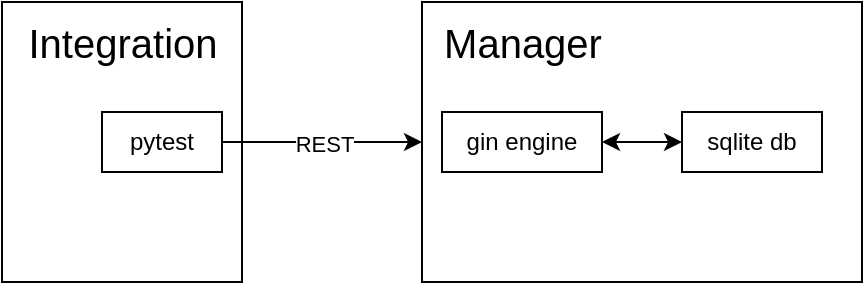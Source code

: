 <mxfile version="26.2.13">
  <diagram name="1 oldal" id="JzuVsXdX_z2O8fmOlIwq">
    <mxGraphModel dx="778" dy="434" grid="1" gridSize="10" guides="1" tooltips="1" connect="1" arrows="1" fold="1" page="1" pageScale="1" pageWidth="827" pageHeight="1169" math="0" shadow="0">
      <root>
        <mxCell id="0" />
        <mxCell id="1" parent="0" />
        <mxCell id="xIjGKDkZAIfZ9lCkAd6H-6" value="" style="rounded=0;whiteSpace=wrap;html=1;fillColor=none;" vertex="1" parent="1">
          <mxGeometry x="230" y="20" width="220" height="140" as="geometry" />
        </mxCell>
        <mxCell id="xIjGKDkZAIfZ9lCkAd6H-3" value="&lt;font style=&quot;font-size: 20px;&quot;&gt;Manager&lt;/font&gt;" style="text;html=1;align=center;verticalAlign=middle;resizable=0;points=[];autosize=1;strokeColor=none;fillColor=none;" vertex="1" parent="1">
          <mxGeometry x="230" y="20" width="100" height="40" as="geometry" />
        </mxCell>
        <mxCell id="xIjGKDkZAIfZ9lCkAd6H-4" value="sqlite db" style="rounded=0;whiteSpace=wrap;html=1;" vertex="1" parent="1">
          <mxGeometry x="360" y="75" width="70" height="30" as="geometry" />
        </mxCell>
        <mxCell id="xIjGKDkZAIfZ9lCkAd6H-8" value="" style="edgeStyle=orthogonalEdgeStyle;rounded=0;orthogonalLoop=1;jettySize=auto;html=1;startArrow=classic;startFill=1;" edge="1" parent="1" source="xIjGKDkZAIfZ9lCkAd6H-5" target="xIjGKDkZAIfZ9lCkAd6H-4">
          <mxGeometry relative="1" as="geometry" />
        </mxCell>
        <mxCell id="xIjGKDkZAIfZ9lCkAd6H-5" value="gin engine" style="rounded=0;whiteSpace=wrap;html=1;" vertex="1" parent="1">
          <mxGeometry x="240" y="75" width="80" height="30" as="geometry" />
        </mxCell>
        <mxCell id="xIjGKDkZAIfZ9lCkAd6H-9" value="" style="rounded=0;whiteSpace=wrap;html=1;fillColor=none;" vertex="1" parent="1">
          <mxGeometry x="20" y="20" width="120" height="140" as="geometry" />
        </mxCell>
        <mxCell id="xIjGKDkZAIfZ9lCkAd6H-10" value="&lt;font style=&quot;font-size: 20px;&quot;&gt;Integration&lt;/font&gt;" style="text;html=1;align=center;verticalAlign=middle;resizable=0;points=[];autosize=1;strokeColor=none;fillColor=none;" vertex="1" parent="1">
          <mxGeometry x="20" y="20" width="120" height="40" as="geometry" />
        </mxCell>
        <mxCell id="xIjGKDkZAIfZ9lCkAd6H-12" style="edgeStyle=orthogonalEdgeStyle;rounded=0;orthogonalLoop=1;jettySize=auto;html=1;exitX=1;exitY=0.5;exitDx=0;exitDy=0;entryX=0;entryY=0.5;entryDx=0;entryDy=0;" edge="1" parent="1" source="xIjGKDkZAIfZ9lCkAd6H-11" target="xIjGKDkZAIfZ9lCkAd6H-6">
          <mxGeometry relative="1" as="geometry" />
        </mxCell>
        <mxCell id="xIjGKDkZAIfZ9lCkAd6H-13" value="REST" style="edgeLabel;html=1;align=center;verticalAlign=middle;resizable=0;points=[];" vertex="1" connectable="0" parent="xIjGKDkZAIfZ9lCkAd6H-12">
          <mxGeometry x="0.017" y="-1" relative="1" as="geometry">
            <mxPoint as="offset" />
          </mxGeometry>
        </mxCell>
        <mxCell id="xIjGKDkZAIfZ9lCkAd6H-11" value="pytest" style="rounded=0;whiteSpace=wrap;html=1;" vertex="1" parent="1">
          <mxGeometry x="70" y="75" width="60" height="30" as="geometry" />
        </mxCell>
      </root>
    </mxGraphModel>
  </diagram>
</mxfile>
